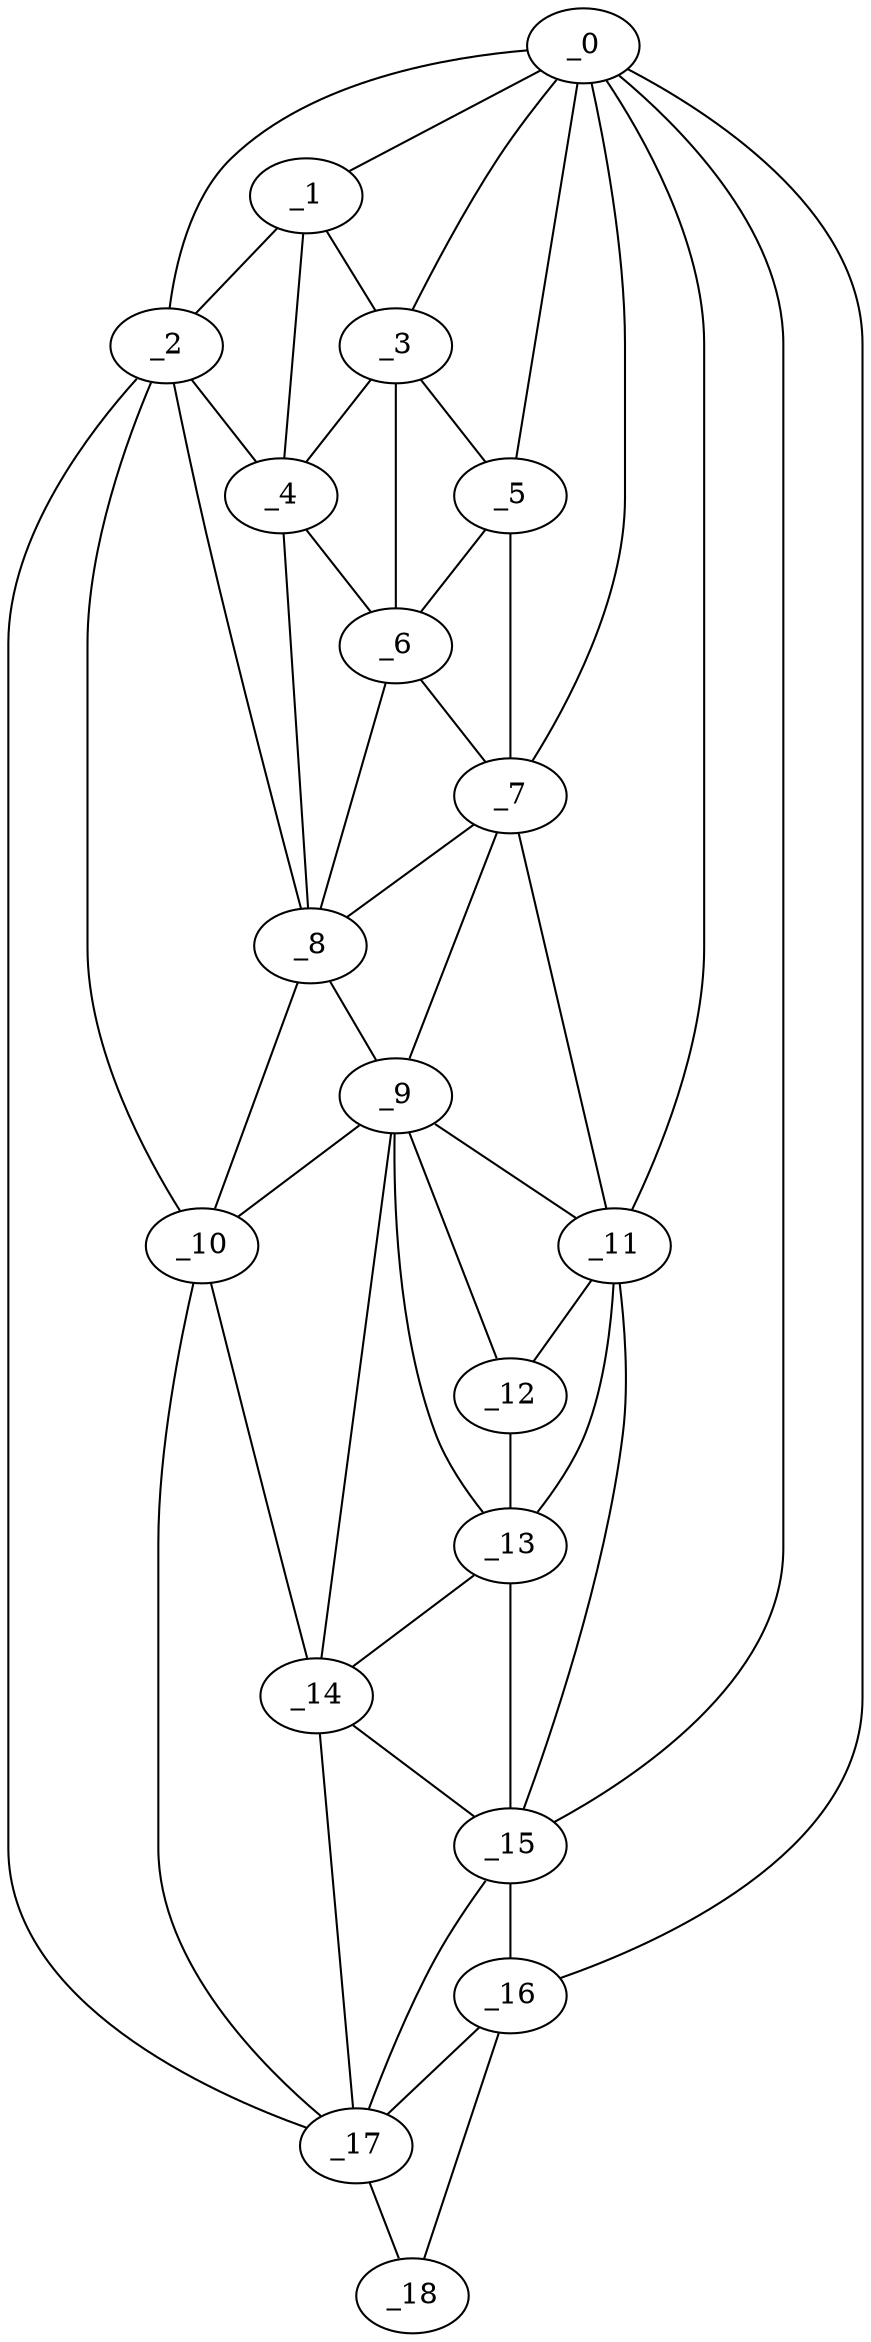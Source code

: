 graph "obj79__165.gxl" {
	_0	 [x=7,
		y=44];
	_1	 [x=16,
		y=53];
	_0 -- _1	 [valence=1];
	_2	 [x=19,
		y=93];
	_0 -- _2	 [valence=1];
	_3	 [x=22,
		y=49];
	_0 -- _3	 [valence=1];
	_5	 [x=25,
		y=44];
	_0 -- _5	 [valence=2];
	_7	 [x=38,
		y=43];
	_0 -- _7	 [valence=1];
	_11	 [x=51,
		y=42];
	_0 -- _11	 [valence=2];
	_15	 [x=90,
		y=38];
	_0 -- _15	 [valence=2];
	_16	 [x=102,
		y=37];
	_0 -- _16	 [valence=1];
	_1 -- _2	 [valence=1];
	_1 -- _3	 [valence=2];
	_4	 [x=23,
		y=63];
	_1 -- _4	 [valence=2];
	_2 -- _4	 [valence=2];
	_8	 [x=39,
		y=63];
	_2 -- _8	 [valence=2];
	_10	 [x=50,
		y=88];
	_2 -- _10	 [valence=1];
	_17	 [x=123,
		y=82];
	_2 -- _17	 [valence=1];
	_3 -- _4	 [valence=2];
	_3 -- _5	 [valence=2];
	_6	 [x=28,
		y=45];
	_3 -- _6	 [valence=2];
	_4 -- _6	 [valence=1];
	_4 -- _8	 [valence=2];
	_5 -- _6	 [valence=2];
	_5 -- _7	 [valence=2];
	_6 -- _7	 [valence=2];
	_6 -- _8	 [valence=2];
	_7 -- _8	 [valence=1];
	_9	 [x=47,
		y=62];
	_7 -- _9	 [valence=2];
	_7 -- _11	 [valence=2];
	_8 -- _9	 [valence=1];
	_8 -- _10	 [valence=2];
	_9 -- _10	 [valence=2];
	_9 -- _11	 [valence=2];
	_12	 [x=61,
		y=42];
	_9 -- _12	 [valence=1];
	_13	 [x=68,
		y=41];
	_9 -- _13	 [valence=2];
	_14	 [x=73,
		y=41];
	_9 -- _14	 [valence=1];
	_10 -- _14	 [valence=2];
	_10 -- _17	 [valence=2];
	_11 -- _12	 [valence=2];
	_11 -- _13	 [valence=2];
	_11 -- _15	 [valence=2];
	_12 -- _13	 [valence=2];
	_13 -- _14	 [valence=1];
	_13 -- _15	 [valence=2];
	_14 -- _15	 [valence=2];
	_14 -- _17	 [valence=1];
	_15 -- _16	 [valence=1];
	_15 -- _17	 [valence=1];
	_16 -- _17	 [valence=2];
	_18	 [x=124,
		y=49];
	_16 -- _18	 [valence=1];
	_17 -- _18	 [valence=1];
}
